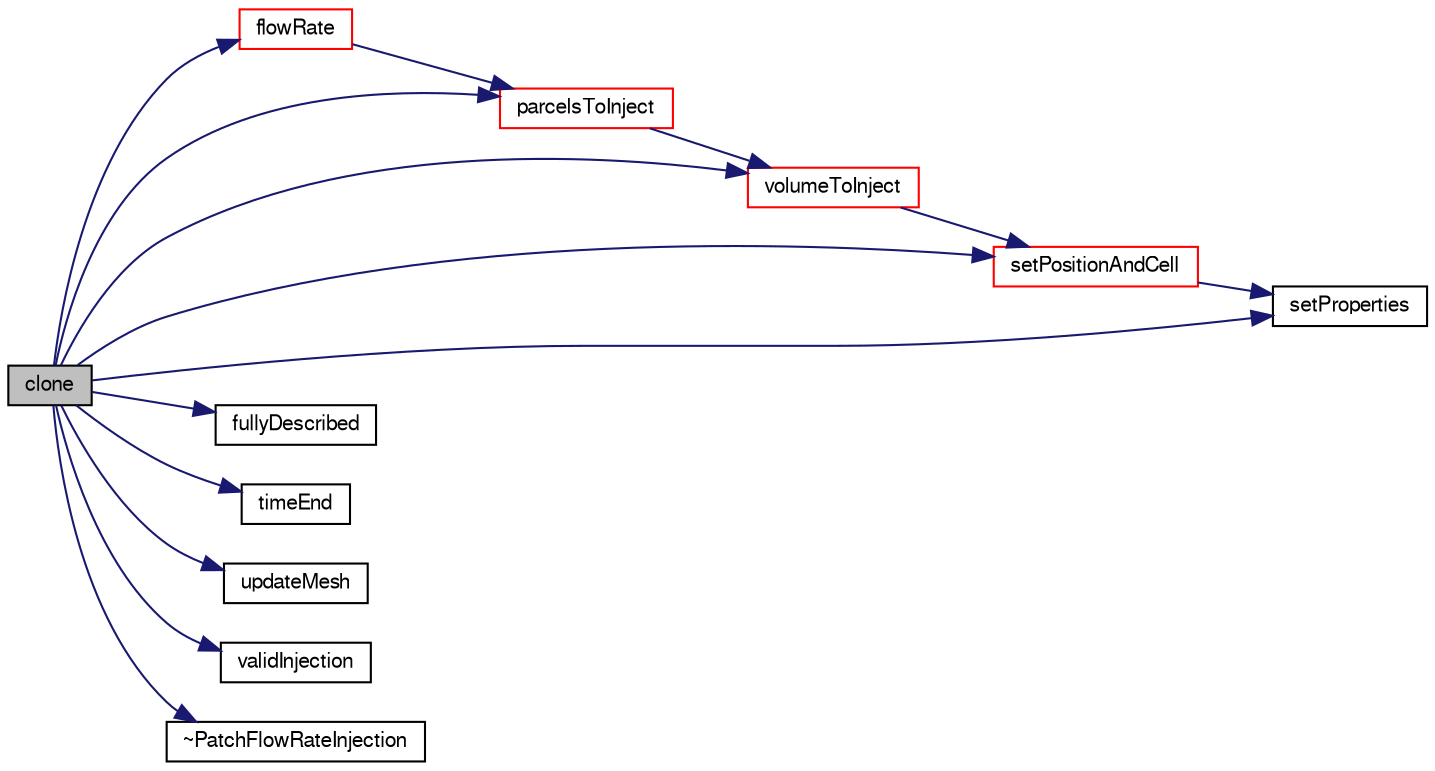 digraph "clone"
{
  bgcolor="transparent";
  edge [fontname="FreeSans",fontsize="10",labelfontname="FreeSans",labelfontsize="10"];
  node [fontname="FreeSans",fontsize="10",shape=record];
  rankdir="LR";
  Node9 [label="clone",height=0.2,width=0.4,color="black", fillcolor="grey75", style="filled", fontcolor="black"];
  Node9 -> Node10 [color="midnightblue",fontsize="10",style="solid",fontname="FreeSans"];
  Node10 [label="flowRate",height=0.2,width=0.4,color="red",URL="$a24094.html#a9fda747fdb0b4416780ddeb6989ce9ba",tooltip="Return the total volumetric flow rate across the patch [m3/s]. "];
  Node10 -> Node79 [color="midnightblue",fontsize="10",style="solid",fontname="FreeSans"];
  Node79 [label="parcelsToInject",height=0.2,width=0.4,color="red",URL="$a24094.html#a4c4730db6620caeb697dfb15e7ed265a",tooltip="Number of parcels to introduce relative to SOI. "];
  Node79 -> Node81 [color="midnightblue",fontsize="10",style="solid",fontname="FreeSans"];
  Node81 [label="volumeToInject",height=0.2,width=0.4,color="red",URL="$a24094.html#a429d17f10d15e9c7727159582c3f149b",tooltip="Volume of parcels to introduce relative to SOI. "];
  Node81 -> Node82 [color="midnightblue",fontsize="10",style="solid",fontname="FreeSans"];
  Node82 [label="setPositionAndCell",height=0.2,width=0.4,color="red",URL="$a24094.html#aad46d52ac65ec9617ddd76b06e2bc670",tooltip="Set the injection position and owner cell, tetFace and tetPt. "];
  Node82 -> Node83 [color="midnightblue",fontsize="10",style="solid",fontname="FreeSans"];
  Node83 [label="setProperties",height=0.2,width=0.4,color="black",URL="$a24094.html#a9c29fb14e9bea94ae75c185efe894b00",tooltip="Set the parcel properties. "];
  Node9 -> Node84 [color="midnightblue",fontsize="10",style="solid",fontname="FreeSans"];
  Node84 [label="fullyDescribed",height=0.2,width=0.4,color="black",URL="$a24094.html#af4fb99083ed1d810af7074f440cb0aa2",tooltip="Flag to identify whether model fully describes the parcel. "];
  Node9 -> Node79 [color="midnightblue",fontsize="10",style="solid",fontname="FreeSans"];
  Node9 -> Node82 [color="midnightblue",fontsize="10",style="solid",fontname="FreeSans"];
  Node9 -> Node83 [color="midnightblue",fontsize="10",style="solid",fontname="FreeSans"];
  Node9 -> Node85 [color="midnightblue",fontsize="10",style="solid",fontname="FreeSans"];
  Node85 [label="timeEnd",height=0.2,width=0.4,color="black",URL="$a24094.html#afd5e776d9ab536787996546ab74c728d",tooltip="Return the end-of-injection time. "];
  Node9 -> Node86 [color="midnightblue",fontsize="10",style="solid",fontname="FreeSans"];
  Node86 [label="updateMesh",height=0.2,width=0.4,color="black",URL="$a24094.html#ae5693a309a936ac1040dd48c2881677f",tooltip="Set injector locations when mesh is updated. "];
  Node9 -> Node87 [color="midnightblue",fontsize="10",style="solid",fontname="FreeSans"];
  Node87 [label="validInjection",height=0.2,width=0.4,color="black",URL="$a24094.html#a6b2f13f20088f7dc14953978d3ee7554",tooltip="Return flag to identify whether or not injection of parcelI is. "];
  Node9 -> Node81 [color="midnightblue",fontsize="10",style="solid",fontname="FreeSans"];
  Node9 -> Node88 [color="midnightblue",fontsize="10",style="solid",fontname="FreeSans"];
  Node88 [label="~PatchFlowRateInjection",height=0.2,width=0.4,color="black",URL="$a24094.html#a837c59243e896491ed8b88a37d01e347",tooltip="Destructor. "];
}
